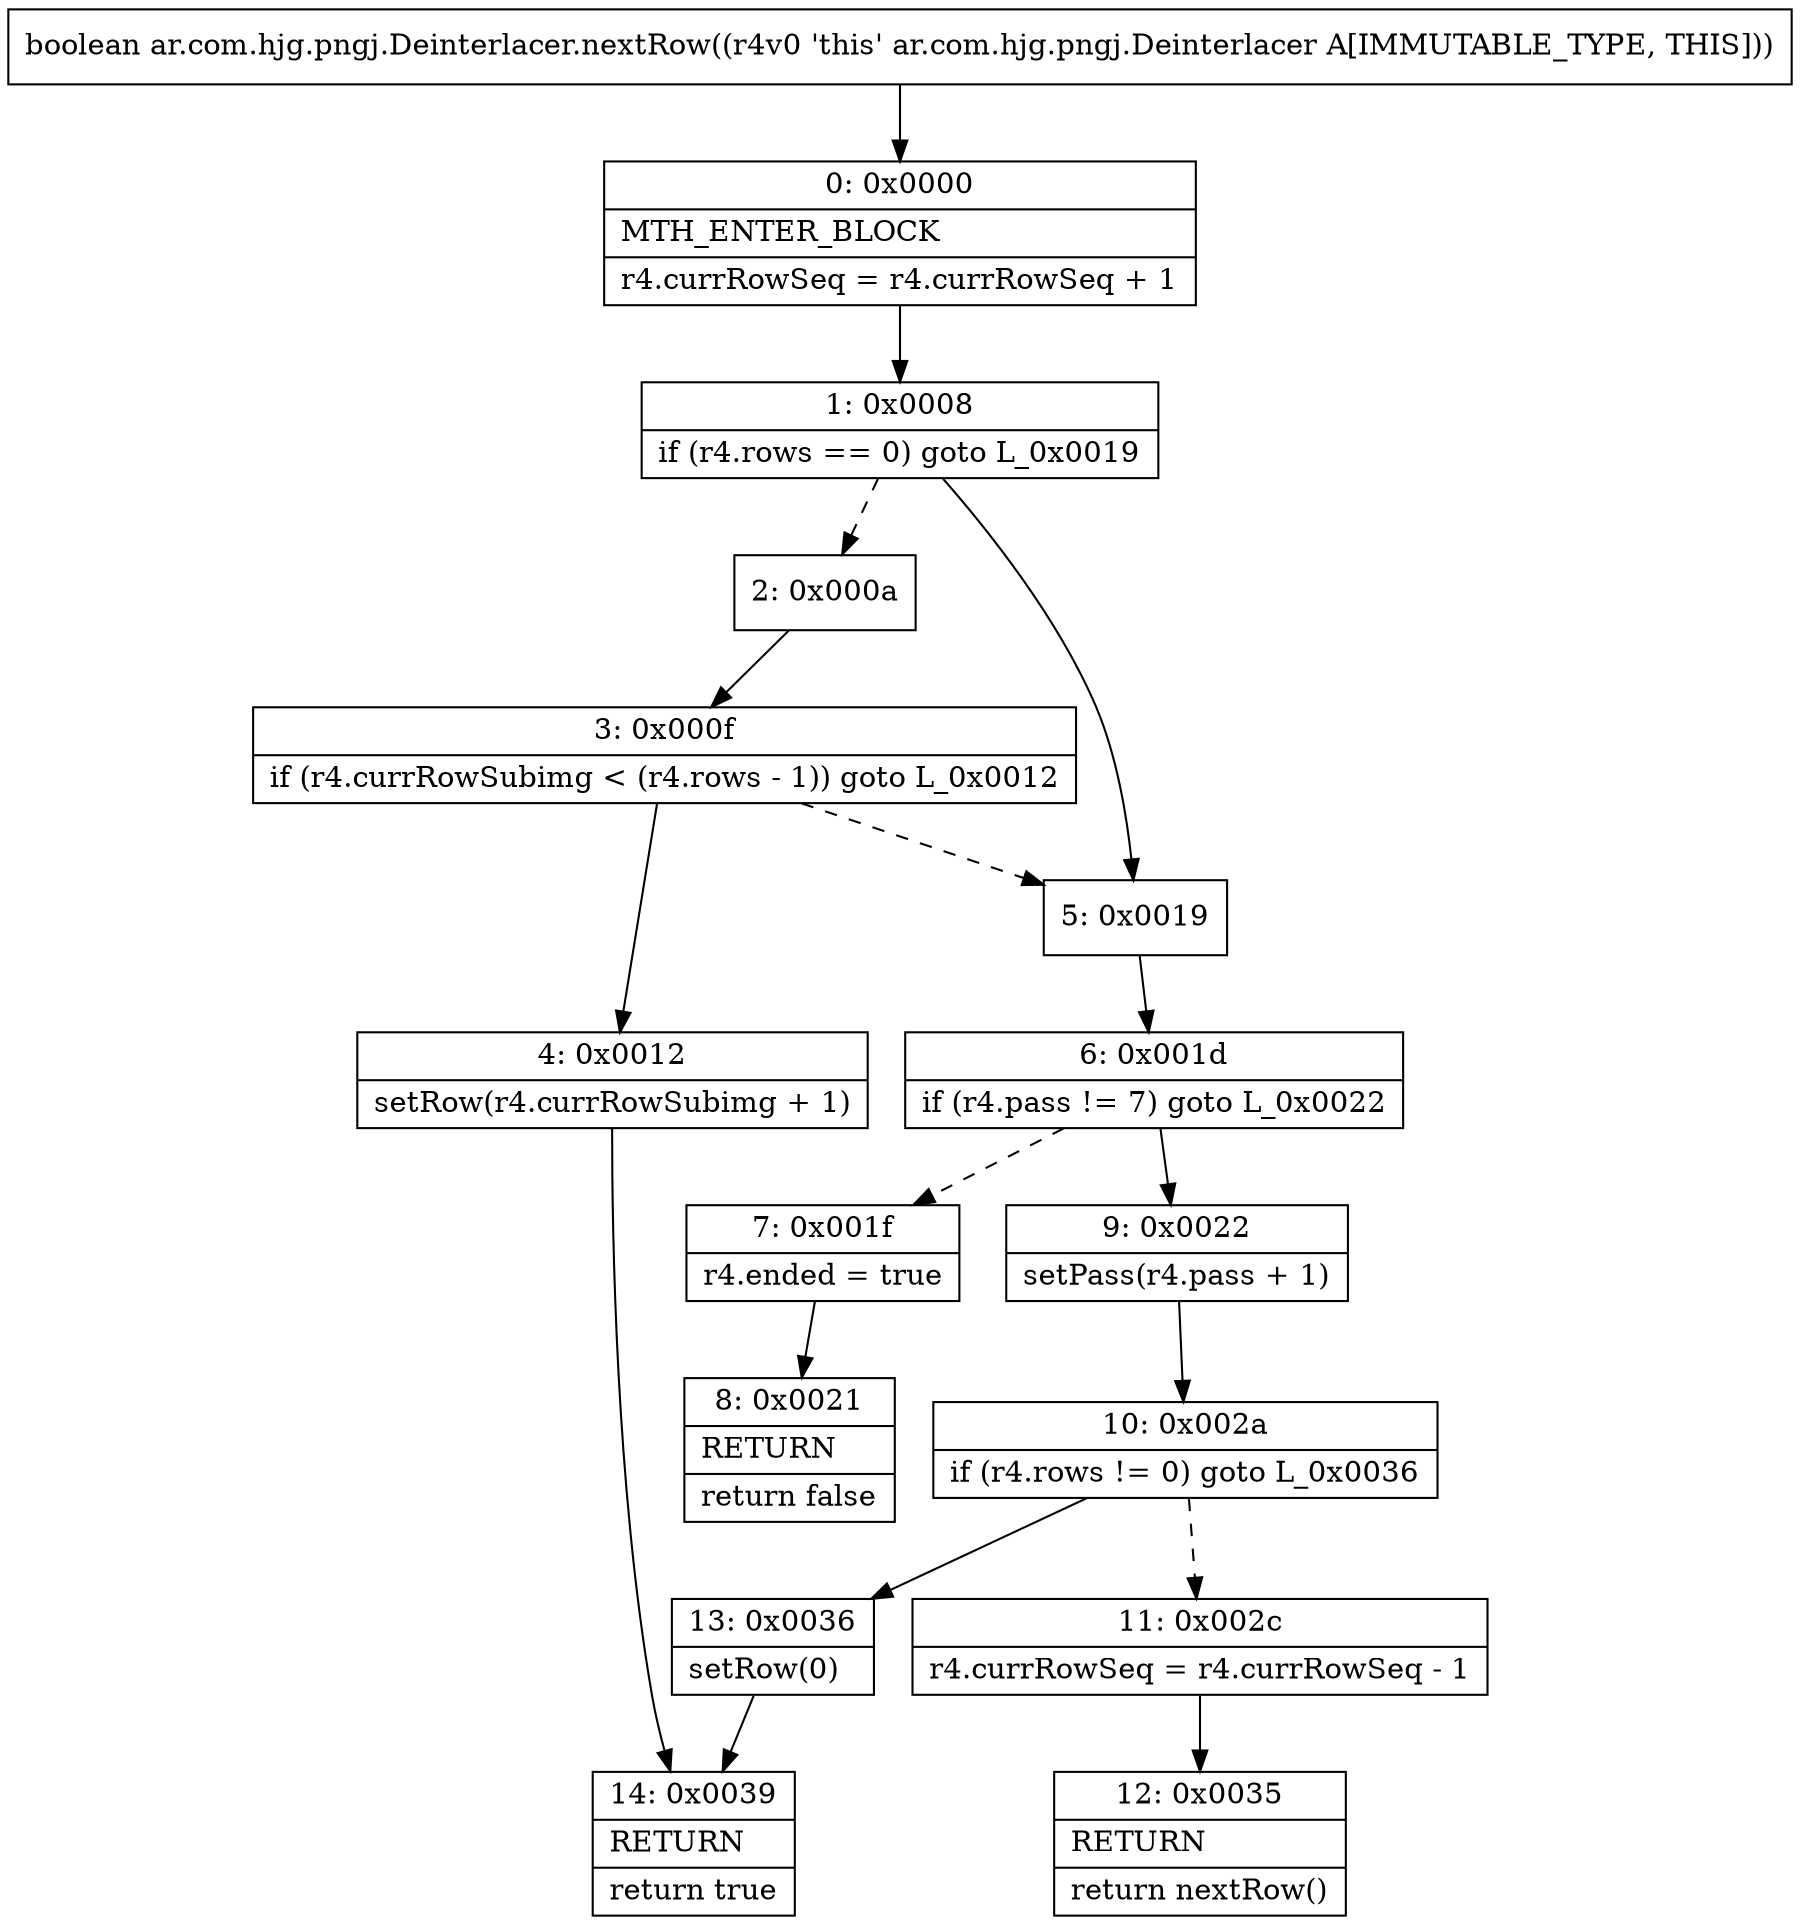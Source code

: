digraph "CFG forar.com.hjg.pngj.Deinterlacer.nextRow()Z" {
Node_0 [shape=record,label="{0\:\ 0x0000|MTH_ENTER_BLOCK\l|r4.currRowSeq = r4.currRowSeq + 1\l}"];
Node_1 [shape=record,label="{1\:\ 0x0008|if (r4.rows == 0) goto L_0x0019\l}"];
Node_2 [shape=record,label="{2\:\ 0x000a}"];
Node_3 [shape=record,label="{3\:\ 0x000f|if (r4.currRowSubimg \< (r4.rows \- 1)) goto L_0x0012\l}"];
Node_4 [shape=record,label="{4\:\ 0x0012|setRow(r4.currRowSubimg + 1)\l}"];
Node_5 [shape=record,label="{5\:\ 0x0019}"];
Node_6 [shape=record,label="{6\:\ 0x001d|if (r4.pass != 7) goto L_0x0022\l}"];
Node_7 [shape=record,label="{7\:\ 0x001f|r4.ended = true\l}"];
Node_8 [shape=record,label="{8\:\ 0x0021|RETURN\l|return false\l}"];
Node_9 [shape=record,label="{9\:\ 0x0022|setPass(r4.pass + 1)\l}"];
Node_10 [shape=record,label="{10\:\ 0x002a|if (r4.rows != 0) goto L_0x0036\l}"];
Node_11 [shape=record,label="{11\:\ 0x002c|r4.currRowSeq = r4.currRowSeq \- 1\l}"];
Node_12 [shape=record,label="{12\:\ 0x0035|RETURN\l|return nextRow()\l}"];
Node_13 [shape=record,label="{13\:\ 0x0036|setRow(0)\l}"];
Node_14 [shape=record,label="{14\:\ 0x0039|RETURN\l|return true\l}"];
MethodNode[shape=record,label="{boolean ar.com.hjg.pngj.Deinterlacer.nextRow((r4v0 'this' ar.com.hjg.pngj.Deinterlacer A[IMMUTABLE_TYPE, THIS])) }"];
MethodNode -> Node_0;
Node_0 -> Node_1;
Node_1 -> Node_2[style=dashed];
Node_1 -> Node_5;
Node_2 -> Node_3;
Node_3 -> Node_4;
Node_3 -> Node_5[style=dashed];
Node_4 -> Node_14;
Node_5 -> Node_6;
Node_6 -> Node_7[style=dashed];
Node_6 -> Node_9;
Node_7 -> Node_8;
Node_9 -> Node_10;
Node_10 -> Node_11[style=dashed];
Node_10 -> Node_13;
Node_11 -> Node_12;
Node_13 -> Node_14;
}

